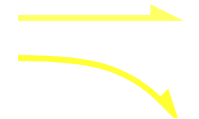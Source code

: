 <mxfile version="15.2.7"><diagram id="lC9D1bUfrq4eub0mmgfa" name="Page-1"><mxGraphModel dx="474" dy="257" grid="1" gridSize="10" guides="1" tooltips="1" connect="1" arrows="1" fold="1" page="1" pageScale="1" pageWidth="827" pageHeight="1169" math="0" shadow="0"><root><mxCell id="0"/><mxCell id="1" parent="0"/><mxCell id="yrznduN5yF3Na1X80lTT-3" value="" style="curved=1;endArrow=async;html=1;strokeWidth=3;endFill=1;strokeColor=#FFFF33;" edge="1" parent="1"><mxGeometry width="50" height="50" relative="1" as="geometry"><mxPoint x="360" y="410" as="sourcePoint"/><mxPoint x="440" y="440" as="targetPoint"/><Array as="points"><mxPoint x="390" y="410.0"/><mxPoint x="420" y="420.0"/></Array></mxGeometry></mxCell><mxCell id="yrznduN5yF3Na1X80lTT-4" value="" style="endArrow=async;html=1;strokeWidth=3;endFill=1;strokeColor=#FFFF66;" edge="1" parent="1"><mxGeometry width="50" height="50" relative="1" as="geometry"><mxPoint x="360" y="390" as="sourcePoint"/><mxPoint x="440" y="390" as="targetPoint"/></mxGeometry></mxCell></root></mxGraphModel></diagram></mxfile>